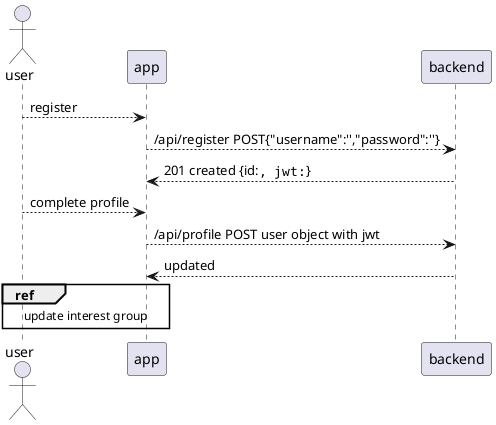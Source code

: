 @startuml
actor user
user --> app: register
app-->backend:/api/register POST{"username":'',"password":''}
backend-->app: 201 created {id:"", jwt:""}
user --> app: complete profile
app-->backend:/api/profile POST user object with jwt
backend-->app:updated
ref over app, user: update interest group

@enduml